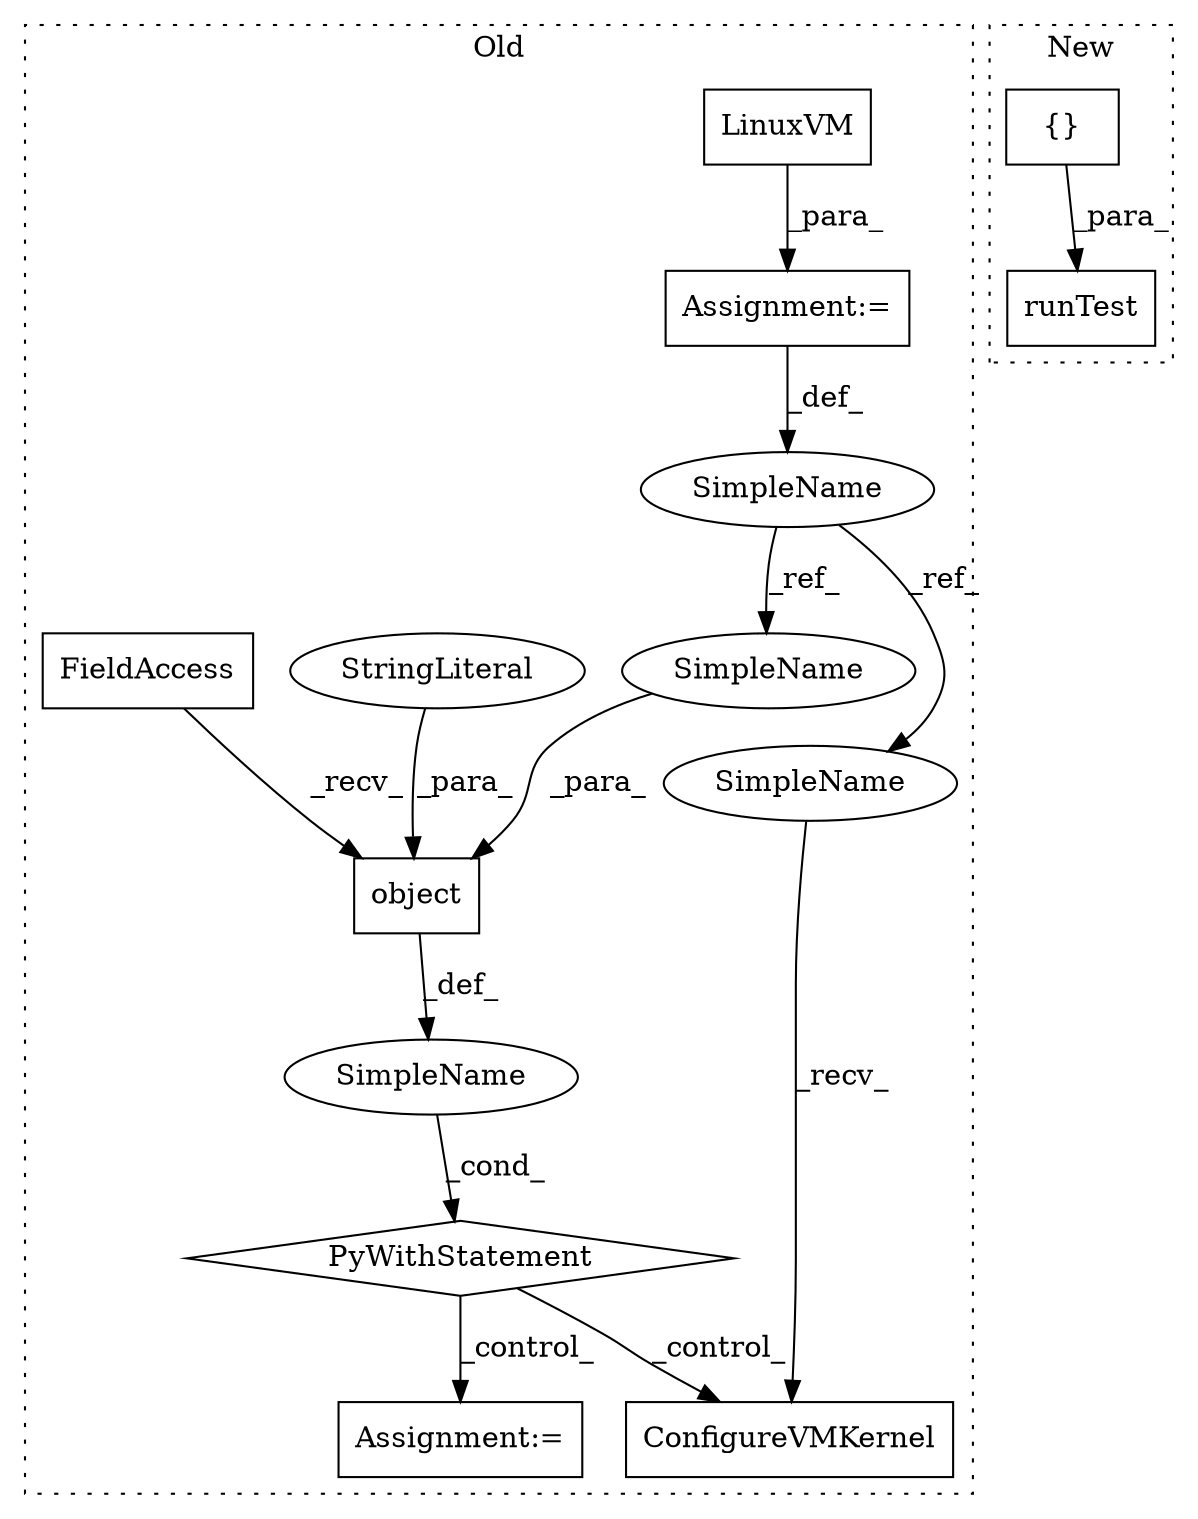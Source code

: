 digraph G {
subgraph cluster0 {
1 [label="PyWithStatement" a="104" s="2435,2482" l="10,2" shape="diamond"];
3 [label="LinuxVM" a="32" s="2250" l="9" shape="box"];
5 [label="SimpleName" a="42" s="" l="" shape="ellipse"];
6 [label="Assignment:=" a="7" s="2496" l="14" shape="box"];
7 [label="ConfigureVMKernel" a="32" s="2521" l="19" shape="box"];
8 [label="SimpleName" a="42" s="2247" l="2" shape="ellipse"];
9 [label="object" a="32" s="2456,2481" l="7,1" shape="box"];
10 [label="FieldAccess" a="22" s="2445" l="10" shape="box"];
11 [label="Assignment:=" a="7" s="2249" l="1" shape="box"];
12 [label="StringLiteral" a="45" s="2466" l="15" shape="ellipse"];
13 [label="SimpleName" a="42" s="2518" l="2" shape="ellipse"];
14 [label="SimpleName" a="42" s="2463" l="2" shape="ellipse"];
label = "Old";
style="dotted";
}
subgraph cluster1 {
2 [label="runTest" a="32" s="1829,2040" l="8,1" shape="box"];
4 [label="{}" a="4" s="1943" l="2" shape="box"];
label = "New";
style="dotted";
}
1 -> 6 [label="_control_"];
1 -> 7 [label="_control_"];
3 -> 11 [label="_para_"];
4 -> 2 [label="_para_"];
5 -> 1 [label="_cond_"];
8 -> 14 [label="_ref_"];
8 -> 13 [label="_ref_"];
9 -> 5 [label="_def_"];
10 -> 9 [label="_recv_"];
11 -> 8 [label="_def_"];
12 -> 9 [label="_para_"];
13 -> 7 [label="_recv_"];
14 -> 9 [label="_para_"];
}